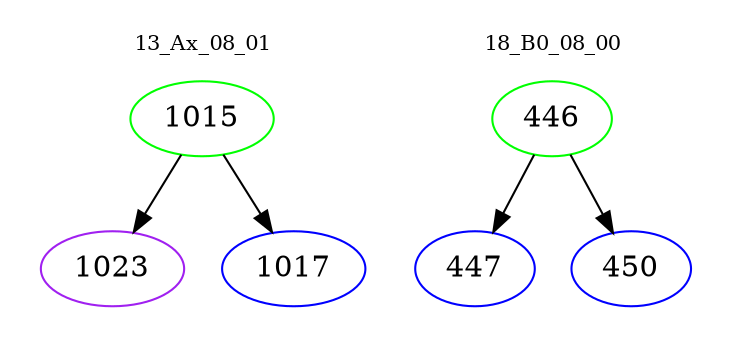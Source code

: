 digraph{
subgraph cluster_0 {
color = white
label = "13_Ax_08_01";
fontsize=10;
T0_1015 [label="1015", color="green"]
T0_1015 -> T0_1023 [color="black"]
T0_1023 [label="1023", color="purple"]
T0_1015 -> T0_1017 [color="black"]
T0_1017 [label="1017", color="blue"]
}
subgraph cluster_1 {
color = white
label = "18_B0_08_00";
fontsize=10;
T1_446 [label="446", color="green"]
T1_446 -> T1_447 [color="black"]
T1_447 [label="447", color="blue"]
T1_446 -> T1_450 [color="black"]
T1_450 [label="450", color="blue"]
}
}
